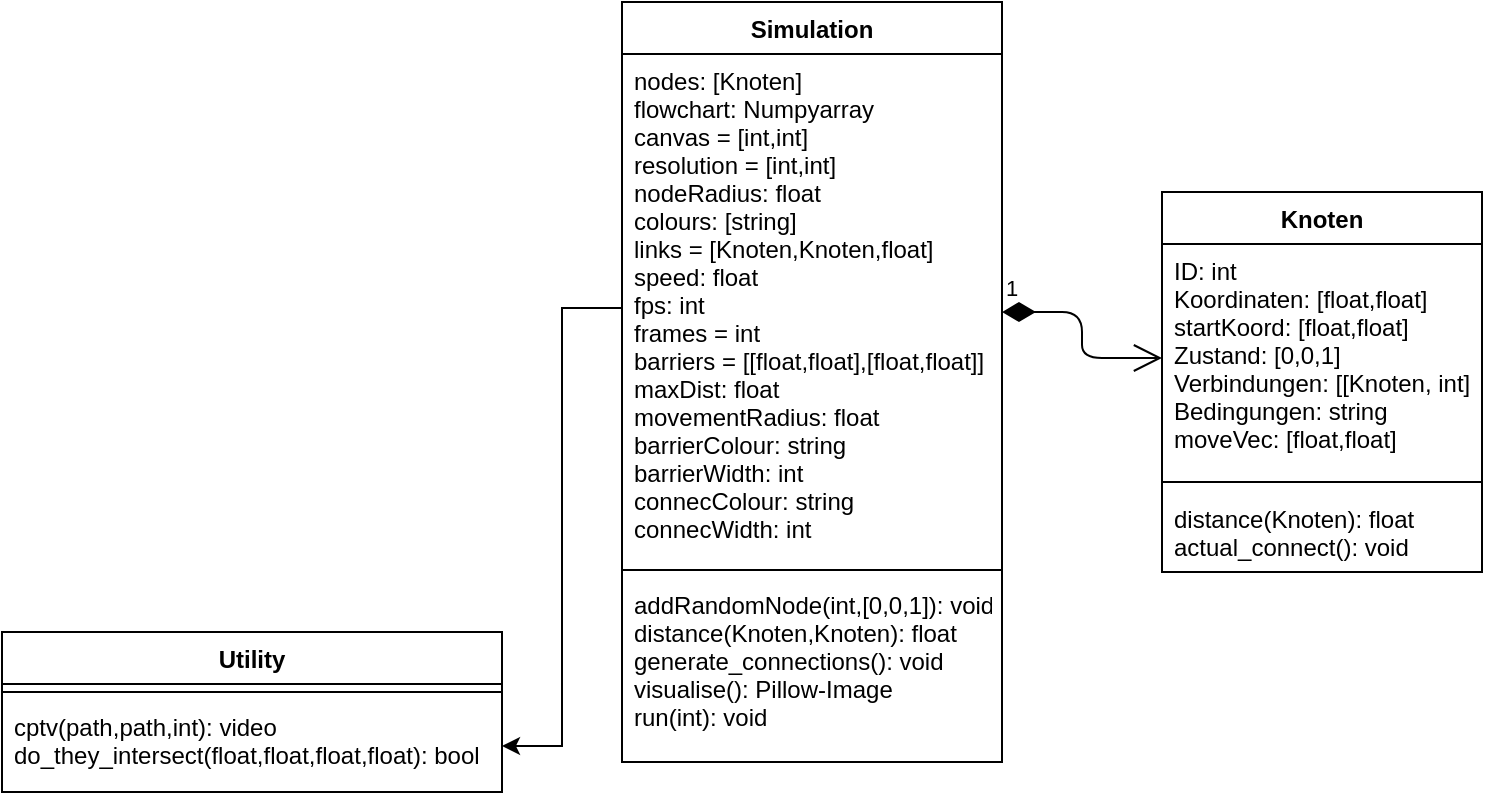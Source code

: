 <mxfile version="14.2.9" type="github">
  <diagram id="C5RBs43oDa-KdzZeNtuy" name="Page-1">
    <mxGraphModel dx="998" dy="580" grid="1" gridSize="10" guides="1" tooltips="1" connect="1" arrows="1" fold="1" page="1" pageScale="1" pageWidth="827" pageHeight="1169" math="0" shadow="0">
      <root>
        <mxCell id="WIyWlLk6GJQsqaUBKTNV-0" />
        <mxCell id="WIyWlLk6GJQsqaUBKTNV-1" parent="WIyWlLk6GJQsqaUBKTNV-0" />
        <mxCell id="thmgi7zNe5c0mxrhxPMU-1" value="Knoten" style="swimlane;fontStyle=1;align=center;verticalAlign=top;childLayout=stackLayout;horizontal=1;startSize=26;horizontalStack=0;resizeParent=1;resizeParentMax=0;resizeLast=0;collapsible=1;marginBottom=0;" parent="WIyWlLk6GJQsqaUBKTNV-1" vertex="1">
          <mxGeometry x="600" y="150" width="160" height="190" as="geometry" />
        </mxCell>
        <mxCell id="thmgi7zNe5c0mxrhxPMU-2" value="ID: int&#xa;Koordinaten: [float,float]&#xa;startKoord: [float,float]&#xa;Zustand: [0,0,1]&#xa;Verbindungen: [[Knoten, int], etc.]&#xa;Bedingungen: string&#xa;moveVec: [float,float]" style="text;strokeColor=none;fillColor=none;align=left;verticalAlign=top;spacingLeft=4;spacingRight=4;overflow=hidden;rotatable=0;points=[[0,0.5],[1,0.5]];portConstraint=eastwest;" parent="thmgi7zNe5c0mxrhxPMU-1" vertex="1">
          <mxGeometry y="26" width="160" height="114" as="geometry" />
        </mxCell>
        <mxCell id="thmgi7zNe5c0mxrhxPMU-3" value="" style="line;strokeWidth=1;fillColor=none;align=left;verticalAlign=middle;spacingTop=-1;spacingLeft=3;spacingRight=3;rotatable=0;labelPosition=right;points=[];portConstraint=eastwest;" parent="thmgi7zNe5c0mxrhxPMU-1" vertex="1">
          <mxGeometry y="140" width="160" height="10" as="geometry" />
        </mxCell>
        <mxCell id="thmgi7zNe5c0mxrhxPMU-4" value="distance(Knoten): float&#xa;actual_connect(): void" style="text;strokeColor=none;fillColor=none;align=left;verticalAlign=top;spacingLeft=4;spacingRight=4;overflow=hidden;rotatable=0;points=[[0,0.5],[1,0.5]];portConstraint=eastwest;" parent="thmgi7zNe5c0mxrhxPMU-1" vertex="1">
          <mxGeometry y="150" width="160" height="40" as="geometry" />
        </mxCell>
        <mxCell id="thmgi7zNe5c0mxrhxPMU-6" value="Utility" style="swimlane;fontStyle=1;align=center;verticalAlign=top;childLayout=stackLayout;horizontal=1;startSize=26;horizontalStack=0;resizeParent=1;resizeParentMax=0;resizeLast=0;collapsible=1;marginBottom=0;" parent="WIyWlLk6GJQsqaUBKTNV-1" vertex="1">
          <mxGeometry x="20" y="370" width="250" height="80" as="geometry" />
        </mxCell>
        <mxCell id="thmgi7zNe5c0mxrhxPMU-8" value="" style="line;strokeWidth=1;fillColor=none;align=left;verticalAlign=middle;spacingTop=-1;spacingLeft=3;spacingRight=3;rotatable=0;labelPosition=right;points=[];portConstraint=eastwest;" parent="thmgi7zNe5c0mxrhxPMU-6" vertex="1">
          <mxGeometry y="26" width="250" height="8" as="geometry" />
        </mxCell>
        <mxCell id="thmgi7zNe5c0mxrhxPMU-9" value="cptv(path,path,int): video&#xa;do_they_intersect(float,float,float,float): bool" style="text;strokeColor=none;fillColor=none;align=left;verticalAlign=top;spacingLeft=4;spacingRight=4;overflow=hidden;rotatable=0;points=[[0,0.5],[1,0.5]];portConstraint=eastwest;" parent="thmgi7zNe5c0mxrhxPMU-6" vertex="1">
          <mxGeometry y="34" width="250" height="46" as="geometry" />
        </mxCell>
        <mxCell id="thmgi7zNe5c0mxrhxPMU-10" value="Simulation" style="swimlane;fontStyle=1;align=center;verticalAlign=top;childLayout=stackLayout;horizontal=1;startSize=26;horizontalStack=0;resizeParent=1;resizeParentMax=0;resizeLast=0;collapsible=1;marginBottom=0;" parent="WIyWlLk6GJQsqaUBKTNV-1" vertex="1">
          <mxGeometry x="330" y="55" width="190" height="380" as="geometry" />
        </mxCell>
        <mxCell id="thmgi7zNe5c0mxrhxPMU-11" value="nodes: [Knoten]&#xa;flowchart: Numpyarray&#xa;canvas = [int,int]&#xa;resolution = [int,int]&#xa;nodeRadius: float&#xa;colours: [string]&#xa;links = [Knoten,Knoten,float]&#xa;speed: float&#xa;fps: int&#xa;frames = int&#xa;barriers = [[float,float],[float,float]]&#xa;maxDist: float&#xa;movementRadius: float&#xa;barrierColour: string&#xa;barrierWidth: int&#xa;connecColour: string&#xa;connecWidth: int" style="text;strokeColor=none;fillColor=none;align=left;verticalAlign=top;spacingLeft=4;spacingRight=4;overflow=hidden;rotatable=0;points=[[0,0.5],[1,0.5]];portConstraint=eastwest;" parent="thmgi7zNe5c0mxrhxPMU-10" vertex="1">
          <mxGeometry y="26" width="190" height="254" as="geometry" />
        </mxCell>
        <mxCell id="thmgi7zNe5c0mxrhxPMU-12" value="" style="line;strokeWidth=1;fillColor=none;align=left;verticalAlign=middle;spacingTop=-1;spacingLeft=3;spacingRight=3;rotatable=0;labelPosition=right;points=[];portConstraint=eastwest;" parent="thmgi7zNe5c0mxrhxPMU-10" vertex="1">
          <mxGeometry y="280" width="190" height="8" as="geometry" />
        </mxCell>
        <mxCell id="thmgi7zNe5c0mxrhxPMU-13" value="addRandomNode(int,[0,0,1]): void&#xa;distance(Knoten,Knoten): float&#xa;generate_connections(): void&#xa;visualise(): Pillow-Image&#xa;run(int): void" style="text;strokeColor=none;fillColor=none;align=left;verticalAlign=top;spacingLeft=4;spacingRight=4;overflow=hidden;rotatable=0;points=[[0,0.5],[1,0.5]];portConstraint=eastwest;" parent="thmgi7zNe5c0mxrhxPMU-10" vertex="1">
          <mxGeometry y="288" width="190" height="92" as="geometry" />
        </mxCell>
        <mxCell id="0rOTwANMzdD3u249tQUZ-1" style="edgeStyle=orthogonalEdgeStyle;rounded=0;orthogonalLoop=1;jettySize=auto;html=1;exitX=0;exitY=0.5;exitDx=0;exitDy=0;entryX=1;entryY=0.5;entryDx=0;entryDy=0;" edge="1" parent="WIyWlLk6GJQsqaUBKTNV-1" source="thmgi7zNe5c0mxrhxPMU-11" target="thmgi7zNe5c0mxrhxPMU-9">
          <mxGeometry relative="1" as="geometry" />
        </mxCell>
        <mxCell id="0rOTwANMzdD3u249tQUZ-4" value="1" style="endArrow=open;html=1;endSize=12;startArrow=diamondThin;startSize=14;startFill=1;align=left;verticalAlign=bottom;entryX=0;entryY=0.5;entryDx=0;entryDy=0;edgeStyle=orthogonalEdgeStyle;" edge="1" parent="WIyWlLk6GJQsqaUBKTNV-1" target="thmgi7zNe5c0mxrhxPMU-2">
          <mxGeometry x="-1" y="3" relative="1" as="geometry">
            <mxPoint x="520" y="210" as="sourcePoint" />
            <mxPoint x="660" y="210" as="targetPoint" />
            <Array as="points">
              <mxPoint x="560" y="210" />
              <mxPoint x="560" y="233" />
            </Array>
          </mxGeometry>
        </mxCell>
      </root>
    </mxGraphModel>
  </diagram>
</mxfile>
